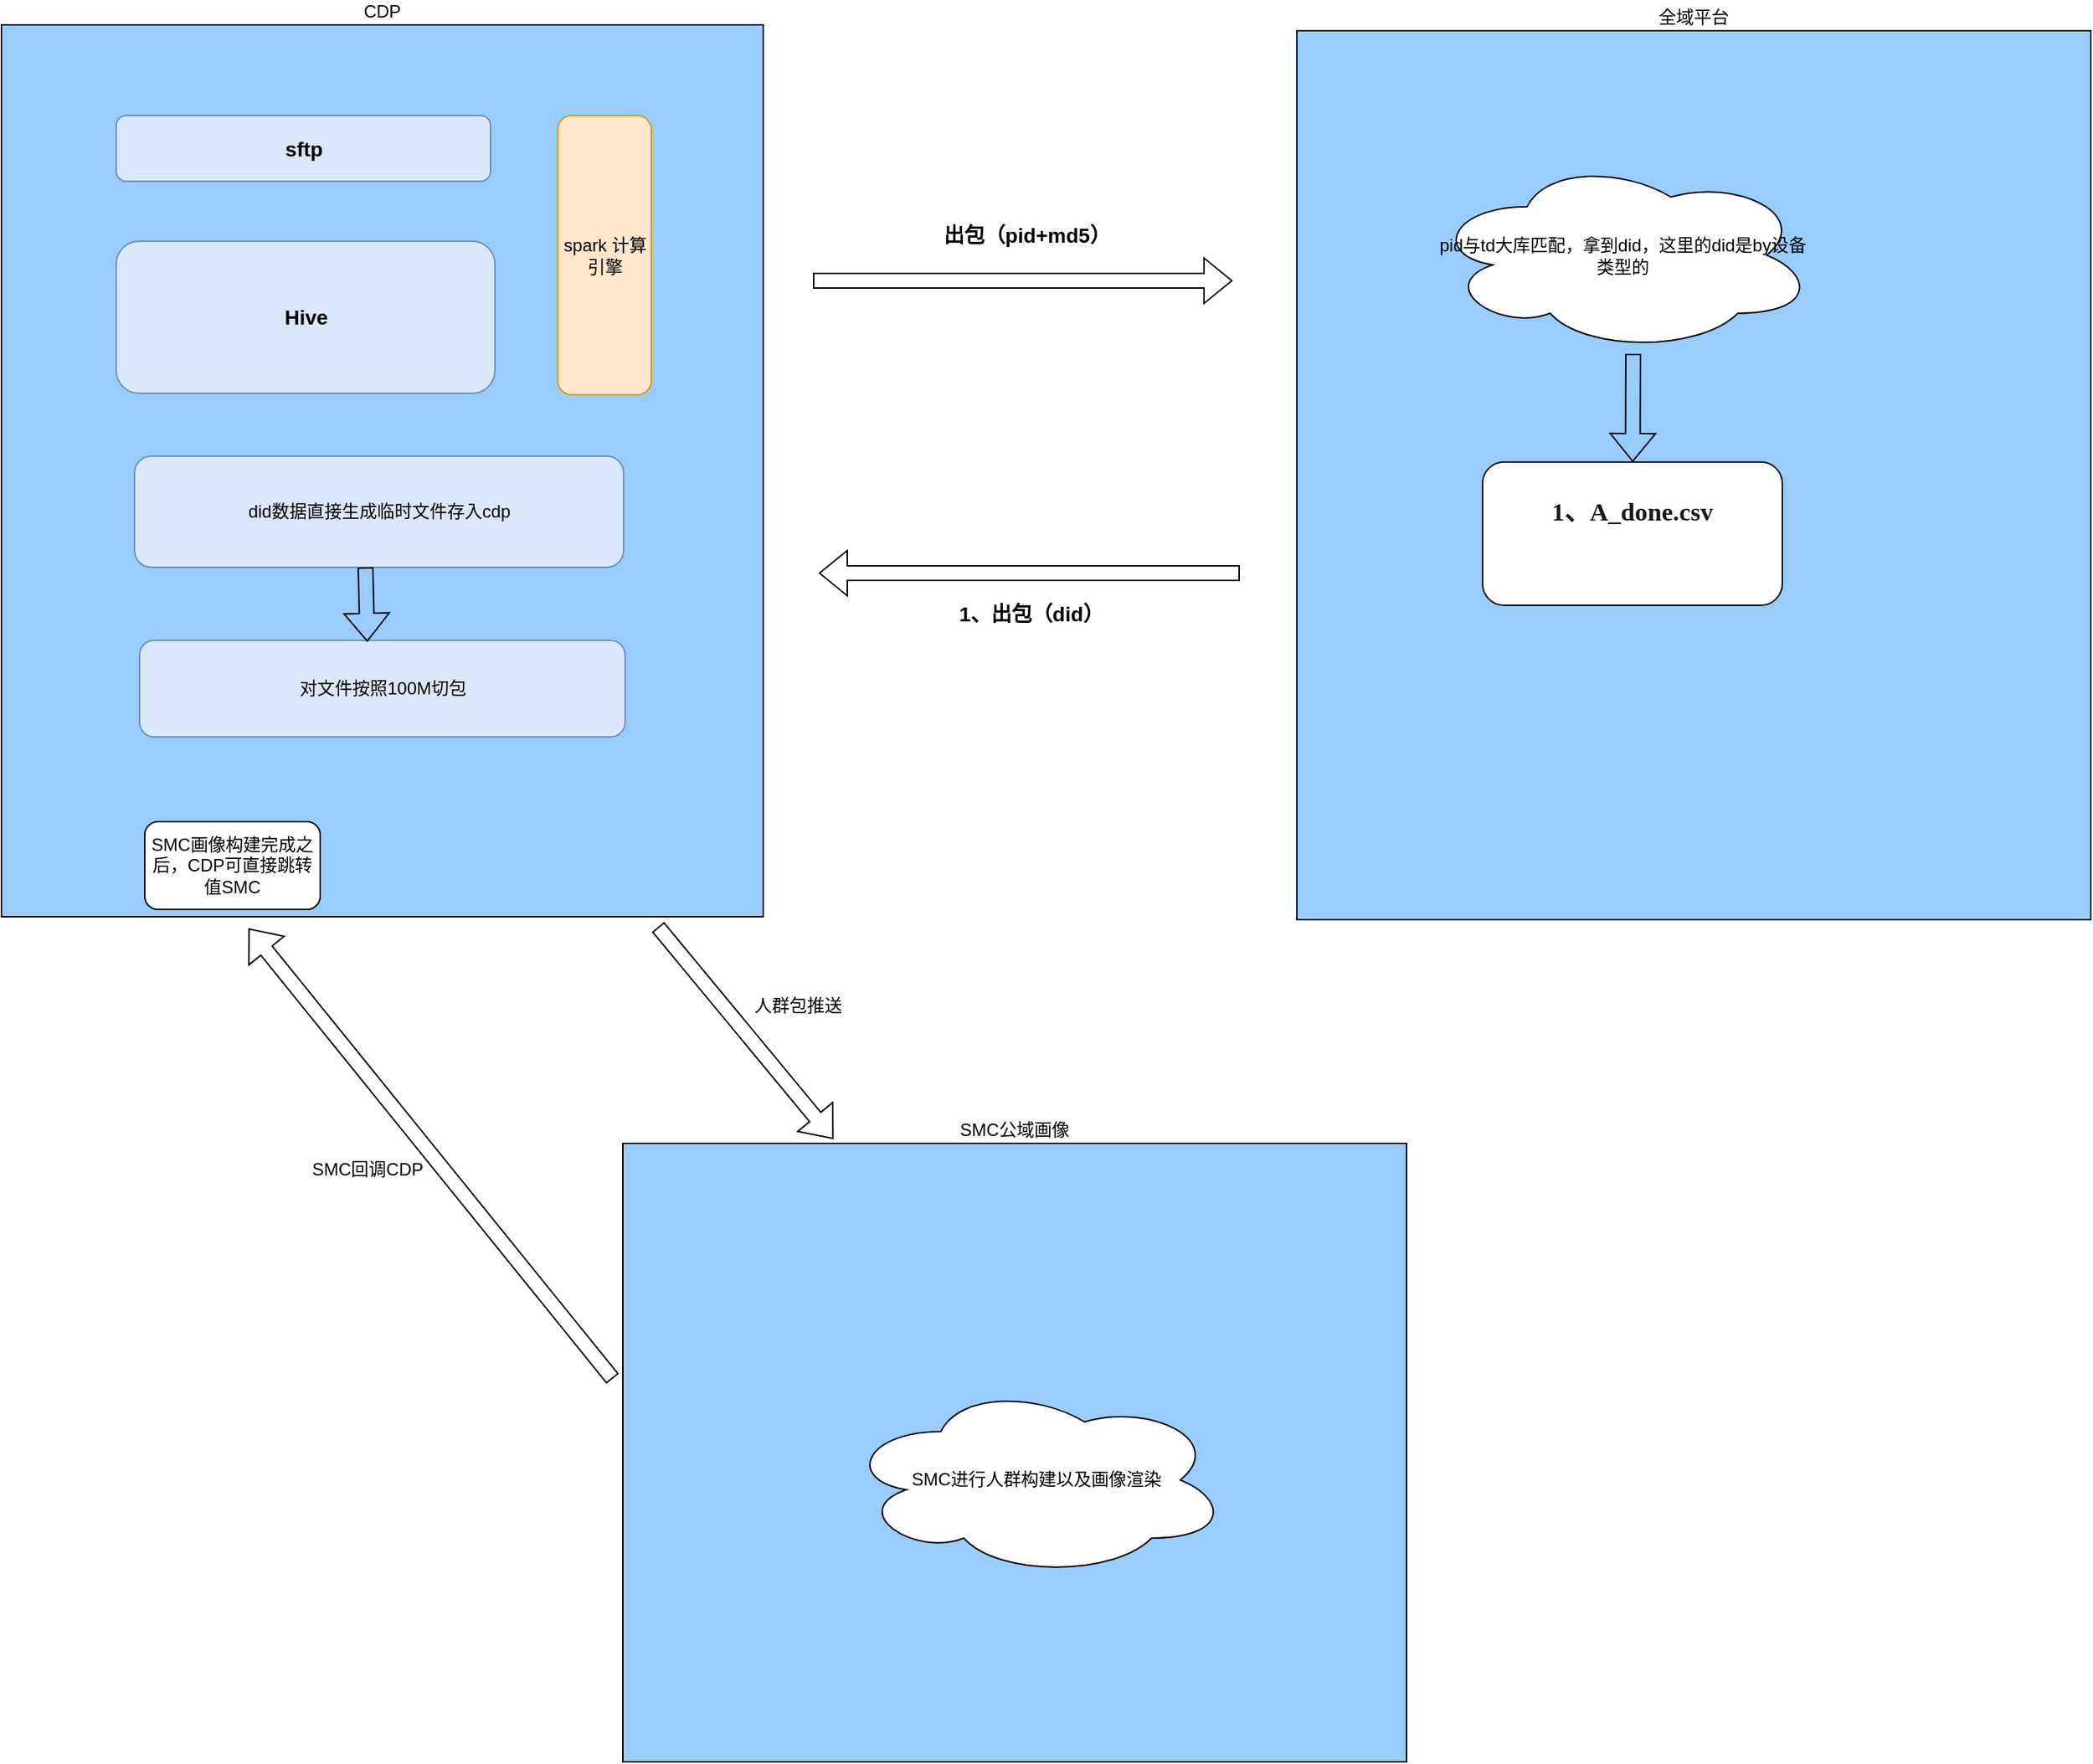 <mxfile version="21.1.2" type="github">
  <diagram name="第 1 页" id="7fXY0yZBquvqDx3KHDn1">
    <mxGraphModel dx="4953" dy="1344" grid="0" gridSize="10" guides="1" tooltips="1" connect="1" arrows="1" fold="1" page="1" pageScale="1" pageWidth="1700" pageHeight="1100" math="0" shadow="0">
      <root>
        <mxCell id="0" />
        <mxCell id="1" parent="0" />
        <mxCell id="gfVVBqXn79-pAVJmNeN2-1" value="CDP" style="rounded=0;whiteSpace=wrap;html=1;labelPosition=center;verticalLabelPosition=top;align=center;verticalAlign=bottom;fillColor=#99CCFF;" vertex="1" parent="1">
          <mxGeometry x="-141" y="106" width="521" height="610" as="geometry" />
        </mxCell>
        <mxCell id="gfVVBqXn79-pAVJmNeN2-2" value="&lt;b&gt;&lt;font style=&quot;font-size: 14px;&quot;&gt;Hive&lt;/font&gt;&lt;/b&gt;" style="rounded=1;whiteSpace=wrap;html=1;fillColor=#dae8fc;strokeColor=#6c8ebf;labelPosition=center;verticalLabelPosition=middle;align=center;verticalAlign=middle;" vertex="1" parent="1">
          <mxGeometry x="-62.5" y="254" width="259" height="104" as="geometry" />
        </mxCell>
        <mxCell id="gfVVBqXn79-pAVJmNeN2-3" value="&lt;b&gt;&lt;font style=&quot;font-size: 14px;&quot;&gt;sftp&lt;/font&gt;&lt;/b&gt;" style="rounded=1;whiteSpace=wrap;html=1;fillColor=#dae8fc;strokeColor=#6c8ebf;" vertex="1" parent="1">
          <mxGeometry x="-62.5" y="168" width="256" height="45" as="geometry" />
        </mxCell>
        <mxCell id="gfVVBqXn79-pAVJmNeN2-4" value="spark 计算引擎" style="rounded=1;whiteSpace=wrap;html=1;fillColor=#ffe6cc;strokeColor=#d79b00;" vertex="1" parent="1">
          <mxGeometry x="239.5" y="168" width="64" height="191" as="geometry" />
        </mxCell>
        <mxCell id="gfVVBqXn79-pAVJmNeN2-5" value="全域平台" style="rounded=0;whiteSpace=wrap;html=1;labelPosition=center;verticalLabelPosition=top;align=center;verticalAlign=bottom;fillColor=#99CCFF;" vertex="1" parent="1">
          <mxGeometry x="745" y="110" width="543" height="608" as="geometry" />
        </mxCell>
        <mxCell id="gfVVBqXn79-pAVJmNeN2-6" value="" style="shape=flexArrow;endArrow=classic;html=1;rounded=0;" edge="1" parent="1">
          <mxGeometry width="50" height="50" relative="1" as="geometry">
            <mxPoint x="414" y="281" as="sourcePoint" />
            <mxPoint x="701" y="281" as="targetPoint" />
          </mxGeometry>
        </mxCell>
        <mxCell id="gfVVBqXn79-pAVJmNeN2-7" value="出包（pid+md5）" style="text;html=1;strokeColor=none;fillColor=none;align=center;verticalAlign=middle;whiteSpace=wrap;rounded=0;fontStyle=1;fontSize=14;" vertex="1" parent="1">
          <mxGeometry x="489" y="236" width="143" height="28" as="geometry" />
        </mxCell>
        <mxCell id="gfVVBqXn79-pAVJmNeN2-8" value="pid与td大库匹配，拿到did，这里的did是by设备类型的" style="ellipse;shape=cloud;whiteSpace=wrap;html=1;" vertex="1" parent="1">
          <mxGeometry x="837" y="197.25" width="262" height="132.5" as="geometry" />
        </mxCell>
        <mxCell id="gfVVBqXn79-pAVJmNeN2-9" value="&lt;p style=&quot;border-color: var(--border-color); margin: 0px; line-height: 12px;&quot; align=&quot;center&quot;&gt;&lt;span style=&quot;color: rgb(25, 25, 25); font-family: &amp;quot;Microsoft YaHei&amp;quot;; font-size: 13pt; font-weight: 600; background-color: initial;&quot;&gt;1、A_done.csv&lt;/span&gt;&lt;br&gt;&lt;/p&gt;&lt;br style=&quot;border-color: var(--border-color);&quot;&gt;&lt;p style=&quot;border-color: var(--border-color); margin: 0px; line-height: 12px;&quot; align=&quot;center&quot;&gt;&lt;span style=&quot;border-color: var(--border-color); font-family: &amp;quot;Microsoft YaHei&amp;quot;; font-size: 13pt; font-weight: 600; color: rgb(25, 25, 25);&quot;&gt;&amp;nbsp;&lt;/span&gt;&lt;/p&gt;" style="rounded=1;whiteSpace=wrap;html=1;" vertex="1" parent="1">
          <mxGeometry x="872" y="405" width="205" height="98" as="geometry" />
        </mxCell>
        <mxCell id="gfVVBqXn79-pAVJmNeN2-10" value="" style="shape=flexArrow;endArrow=classic;html=1;rounded=0;" edge="1" parent="1" target="gfVVBqXn79-pAVJmNeN2-9">
          <mxGeometry width="50" height="50" relative="1" as="geometry">
            <mxPoint x="975" y="331" as="sourcePoint" />
            <mxPoint x="1025" y="281" as="targetPoint" />
          </mxGeometry>
        </mxCell>
        <mxCell id="gfVVBqXn79-pAVJmNeN2-11" value="" style="shape=flexArrow;endArrow=classic;html=1;rounded=0;" edge="1" parent="1">
          <mxGeometry width="50" height="50" relative="1" as="geometry">
            <mxPoint x="706" y="481" as="sourcePoint" />
            <mxPoint x="418" y="481" as="targetPoint" />
          </mxGeometry>
        </mxCell>
        <mxCell id="gfVVBqXn79-pAVJmNeN2-12" value="1、出包（did）" style="text;html=1;strokeColor=none;fillColor=none;align=center;verticalAlign=middle;whiteSpace=wrap;rounded=0;fontStyle=1;fontSize=14;" vertex="1" parent="1">
          <mxGeometry x="492" y="495" width="143" height="28" as="geometry" />
        </mxCell>
        <mxCell id="gfVVBqXn79-pAVJmNeN2-21" value="SMC公域画像" style="rounded=0;whiteSpace=wrap;html=1;labelPosition=center;verticalLabelPosition=top;align=center;verticalAlign=bottom;fillColor=#99CCFF;" vertex="1" parent="1">
          <mxGeometry x="284" y="871" width="536" height="423" as="geometry" />
        </mxCell>
        <mxCell id="gfVVBqXn79-pAVJmNeN2-23" value="did数据直接生成临时文件存入cdp" style="rounded=1;whiteSpace=wrap;html=1;fillColor=#dae8fc;strokeColor=#6c8ebf;" vertex="1" parent="1">
          <mxGeometry x="-50" y="401" width="334.5" height="76" as="geometry" />
        </mxCell>
        <mxCell id="gfVVBqXn79-pAVJmNeN2-26" value="对文件按照100M切包" style="rounded=1;whiteSpace=wrap;html=1;fillColor=#dae8fc;strokeColor=#6c8ebf;" vertex="1" parent="1">
          <mxGeometry x="-46.5" y="527" width="332" height="66" as="geometry" />
        </mxCell>
        <mxCell id="gfVVBqXn79-pAVJmNeN2-28" value="" style="shape=flexArrow;endArrow=classic;html=1;rounded=0;" edge="1" parent="1">
          <mxGeometry width="50" height="50" relative="1" as="geometry">
            <mxPoint x="308" y="723" as="sourcePoint" />
            <mxPoint x="428" y="868" as="targetPoint" />
          </mxGeometry>
        </mxCell>
        <mxCell id="gfVVBqXn79-pAVJmNeN2-29" value="" style="shape=flexArrow;endArrow=classic;html=1;rounded=0;" edge="1" parent="1">
          <mxGeometry width="50" height="50" relative="1" as="geometry">
            <mxPoint x="277" y="1032" as="sourcePoint" />
            <mxPoint x="28" y="724" as="targetPoint" />
          </mxGeometry>
        </mxCell>
        <mxCell id="gfVVBqXn79-pAVJmNeN2-30" value="SMC进行人群构建以及画像渲染" style="ellipse;shape=cloud;whiteSpace=wrap;html=1;" vertex="1" parent="1">
          <mxGeometry x="436" y="1035" width="262" height="132.5" as="geometry" />
        </mxCell>
        <mxCell id="gfVVBqXn79-pAVJmNeN2-31" value="SMC回调CDP" style="text;html=1;strokeColor=none;fillColor=none;align=center;verticalAlign=middle;whiteSpace=wrap;rounded=0;" vertex="1" parent="1">
          <mxGeometry x="52" y="871" width="115" height="36" as="geometry" />
        </mxCell>
        <mxCell id="gfVVBqXn79-pAVJmNeN2-32" value="人群包推送" style="text;html=1;strokeColor=none;fillColor=none;align=center;verticalAlign=middle;whiteSpace=wrap;rounded=0;" vertex="1" parent="1">
          <mxGeometry x="354" y="762" width="100" height="30" as="geometry" />
        </mxCell>
        <mxCell id="gfVVBqXn79-pAVJmNeN2-33" value="SMC画像构建完成之后，CDP可直接跳转值SMC" style="rounded=1;whiteSpace=wrap;html=1;" vertex="1" parent="1">
          <mxGeometry x="-43" y="651" width="120" height="60" as="geometry" />
        </mxCell>
        <mxCell id="gfVVBqXn79-pAVJmNeN2-34" value="" style="shape=flexArrow;endArrow=classic;html=1;rounded=0;entryX=0.469;entryY=0.015;entryDx=0;entryDy=0;entryPerimeter=0;" edge="1" parent="1" target="gfVVBqXn79-pAVJmNeN2-26">
          <mxGeometry width="50" height="50" relative="1" as="geometry">
            <mxPoint x="108" y="477" as="sourcePoint" />
            <mxPoint x="158" y="427" as="targetPoint" />
          </mxGeometry>
        </mxCell>
      </root>
    </mxGraphModel>
  </diagram>
</mxfile>
